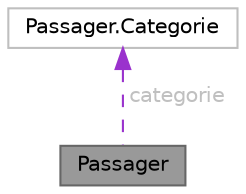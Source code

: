 digraph "Passager"
{
 // LATEX_PDF_SIZE
  bgcolor="transparent";
  edge [fontname=Helvetica,fontsize=10,labelfontname=Helvetica,labelfontsize=10];
  node [fontname=Helvetica,fontsize=10,shape=box,height=0.2,width=0.4];
  Node1 [id="Node000001",label="Passager",height=0.2,width=0.4,color="gray40", fillcolor="grey60", style="filled", fontcolor="black",tooltip="Classe représentant un Passager Regulier , Etudiant , Senior ou Handicape."];
  Node2 -> Node1 [id="edge2_Node000001_Node000002",dir="back",color="darkorchid3",style="dashed",tooltip=" ",label=" categorie",fontcolor="grey" ];
  Node2 [id="Node000002",label="Passager.Categorie",height=0.2,width=0.4,color="grey75", fillcolor="white", style="filled",URL="$enum_passager_1_1_categorie.html",tooltip=" "];
}
